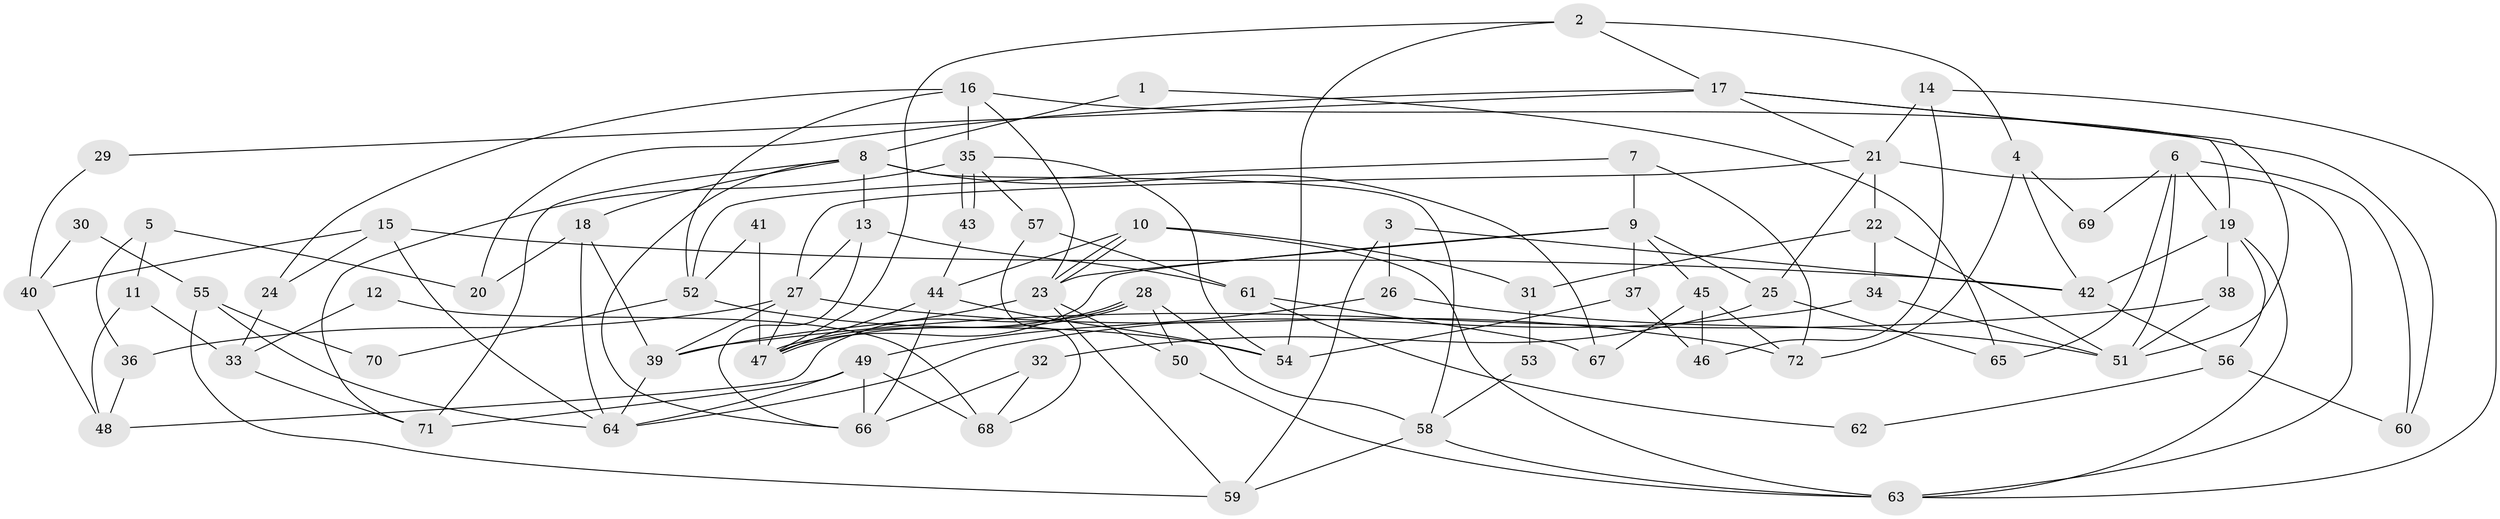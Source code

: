 // coarse degree distribution, {7: 0.05555555555555555, 11: 0.05555555555555555, 4: 0.3055555555555556, 10: 0.05555555555555555, 8: 0.027777777777777776, 6: 0.08333333333333333, 12: 0.027777777777777776, 5: 0.1111111111111111, 2: 0.1111111111111111, 3: 0.16666666666666666}
// Generated by graph-tools (version 1.1) at 2025/18/03/04/25 18:18:42]
// undirected, 72 vertices, 144 edges
graph export_dot {
graph [start="1"]
  node [color=gray90,style=filled];
  1;
  2;
  3;
  4;
  5;
  6;
  7;
  8;
  9;
  10;
  11;
  12;
  13;
  14;
  15;
  16;
  17;
  18;
  19;
  20;
  21;
  22;
  23;
  24;
  25;
  26;
  27;
  28;
  29;
  30;
  31;
  32;
  33;
  34;
  35;
  36;
  37;
  38;
  39;
  40;
  41;
  42;
  43;
  44;
  45;
  46;
  47;
  48;
  49;
  50;
  51;
  52;
  53;
  54;
  55;
  56;
  57;
  58;
  59;
  60;
  61;
  62;
  63;
  64;
  65;
  66;
  67;
  68;
  69;
  70;
  71;
  72;
  1 -- 65;
  1 -- 8;
  2 -- 54;
  2 -- 4;
  2 -- 17;
  2 -- 47;
  3 -- 26;
  3 -- 59;
  3 -- 42;
  4 -- 72;
  4 -- 42;
  4 -- 69;
  5 -- 20;
  5 -- 36;
  5 -- 11;
  6 -- 19;
  6 -- 51;
  6 -- 60;
  6 -- 65;
  6 -- 69;
  7 -- 9;
  7 -- 52;
  7 -- 72;
  8 -- 18;
  8 -- 66;
  8 -- 13;
  8 -- 58;
  8 -- 67;
  8 -- 71;
  9 -- 47;
  9 -- 25;
  9 -- 23;
  9 -- 37;
  9 -- 45;
  10 -- 63;
  10 -- 23;
  10 -- 23;
  10 -- 31;
  10 -- 44;
  11 -- 33;
  11 -- 48;
  12 -- 68;
  12 -- 33;
  13 -- 27;
  13 -- 61;
  13 -- 66;
  14 -- 21;
  14 -- 46;
  14 -- 63;
  15 -- 42;
  15 -- 64;
  15 -- 24;
  15 -- 40;
  16 -- 60;
  16 -- 23;
  16 -- 24;
  16 -- 35;
  16 -- 52;
  17 -- 21;
  17 -- 19;
  17 -- 20;
  17 -- 29;
  17 -- 51;
  18 -- 39;
  18 -- 64;
  18 -- 20;
  19 -- 63;
  19 -- 38;
  19 -- 42;
  19 -- 56;
  21 -- 63;
  21 -- 27;
  21 -- 22;
  21 -- 25;
  22 -- 34;
  22 -- 31;
  22 -- 51;
  23 -- 39;
  23 -- 50;
  23 -- 59;
  24 -- 33;
  25 -- 32;
  25 -- 65;
  26 -- 51;
  26 -- 49;
  27 -- 39;
  27 -- 47;
  27 -- 36;
  27 -- 72;
  28 -- 47;
  28 -- 47;
  28 -- 58;
  28 -- 48;
  28 -- 50;
  29 -- 40;
  30 -- 55;
  30 -- 40;
  31 -- 53;
  32 -- 66;
  32 -- 68;
  33 -- 71;
  34 -- 64;
  34 -- 51;
  35 -- 43;
  35 -- 43;
  35 -- 54;
  35 -- 57;
  35 -- 71;
  36 -- 48;
  37 -- 54;
  37 -- 46;
  38 -- 51;
  38 -- 39;
  39 -- 64;
  40 -- 48;
  41 -- 52;
  41 -- 47;
  42 -- 56;
  43 -- 44;
  44 -- 47;
  44 -- 54;
  44 -- 66;
  45 -- 72;
  45 -- 46;
  45 -- 67;
  49 -- 66;
  49 -- 71;
  49 -- 64;
  49 -- 68;
  50 -- 63;
  52 -- 54;
  52 -- 70;
  53 -- 58;
  55 -- 64;
  55 -- 59;
  55 -- 70;
  56 -- 60;
  56 -- 62;
  57 -- 61;
  57 -- 68;
  58 -- 63;
  58 -- 59;
  61 -- 67;
  61 -- 62;
}
